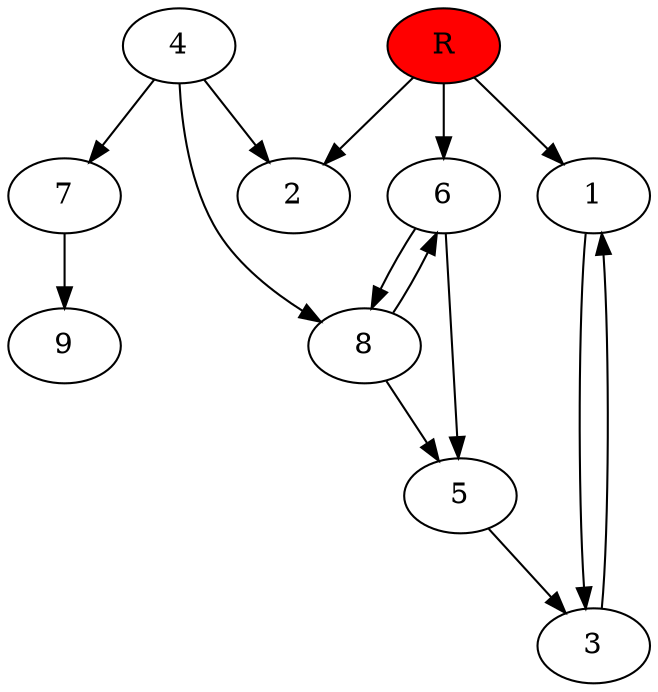 digraph prb3593 {
	1
	2
	3
	4
	5
	6
	7
	8
	R [fillcolor="#ff0000" style=filled]
	1 -> 3
	3 -> 1
	4 -> 2
	4 -> 7
	4 -> 8
	5 -> 3
	6 -> 5
	6 -> 8
	7 -> 9
	8 -> 5
	8 -> 6
	R -> 1
	R -> 2
	R -> 6
}
